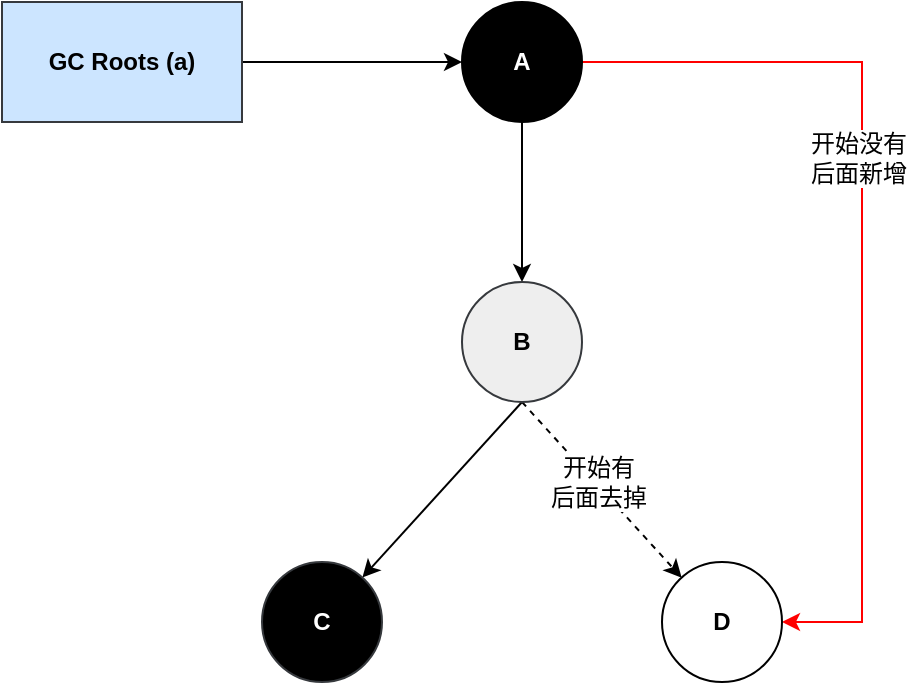 <mxfile version="18.2.0" type="github">
  <diagram id="bS04rFWsIkb7Tixjy2q0" name="Page-1">
    <mxGraphModel dx="1186" dy="738" grid="1" gridSize="10" guides="1" tooltips="1" connect="1" arrows="1" fold="1" page="1" pageScale="1" pageWidth="827" pageHeight="1169" math="0" shadow="0">
      <root>
        <mxCell id="0" />
        <mxCell id="1" parent="0" />
        <mxCell id="aSwNNX9PzZ2cH6t0o6jQ-3" style="edgeStyle=orthogonalEdgeStyle;curved=1;rounded=0;orthogonalLoop=1;jettySize=auto;html=1;exitX=1;exitY=0.5;exitDx=0;exitDy=0;labelBackgroundColor=none;fontSize=12;fontColor=#FFFFFF;startArrow=none;startFill=0;" edge="1" parent="1" source="aSwNNX9PzZ2cH6t0o6jQ-1" target="aSwNNX9PzZ2cH6t0o6jQ-2">
          <mxGeometry relative="1" as="geometry" />
        </mxCell>
        <mxCell id="aSwNNX9PzZ2cH6t0o6jQ-1" value="GC Roots (a)" style="rounded=0;whiteSpace=wrap;html=1;shadow=0;labelBackgroundColor=none;fontSize=12;fillColor=#cce5ff;fontStyle=1;strokeColor=#36393d;" vertex="1" parent="1">
          <mxGeometry x="110" y="150" width="120" height="60" as="geometry" />
        </mxCell>
        <mxCell id="aSwNNX9PzZ2cH6t0o6jQ-5" value="" style="edgeStyle=orthogonalEdgeStyle;curved=1;rounded=0;orthogonalLoop=1;jettySize=auto;html=1;labelBackgroundColor=none;fontSize=12;fontColor=#FFFFFF;startArrow=none;startFill=0;" edge="1" parent="1" source="aSwNNX9PzZ2cH6t0o6jQ-2" target="aSwNNX9PzZ2cH6t0o6jQ-4">
          <mxGeometry relative="1" as="geometry" />
        </mxCell>
        <mxCell id="aSwNNX9PzZ2cH6t0o6jQ-10" style="edgeStyle=orthogonalEdgeStyle;rounded=0;orthogonalLoop=1;jettySize=auto;html=1;exitX=1;exitY=0.5;exitDx=0;exitDy=0;entryX=1;entryY=0.5;entryDx=0;entryDy=0;labelBackgroundColor=none;fontSize=12;fontColor=#FFFFFF;startArrow=none;startFill=0;strokeColor=#FF0000;" edge="1" parent="1" source="aSwNNX9PzZ2cH6t0o6jQ-2" target="aSwNNX9PzZ2cH6t0o6jQ-8">
          <mxGeometry relative="1" as="geometry">
            <Array as="points">
              <mxPoint x="540" y="180" />
              <mxPoint x="540" y="460" />
            </Array>
          </mxGeometry>
        </mxCell>
        <mxCell id="aSwNNX9PzZ2cH6t0o6jQ-11" value="&lt;font color=&quot;#000000&quot;&gt;开始没有&lt;br&gt;后面新增&lt;br&gt;&lt;/font&gt;" style="edgeLabel;html=1;align=center;verticalAlign=middle;resizable=0;points=[];fontSize=12;fontColor=#FFFFFF;" vertex="1" connectable="0" parent="aSwNNX9PzZ2cH6t0o6jQ-10">
          <mxGeometry x="-0.184" y="-2" relative="1" as="geometry">
            <mxPoint as="offset" />
          </mxGeometry>
        </mxCell>
        <mxCell id="aSwNNX9PzZ2cH6t0o6jQ-2" value="&lt;b&gt;A&lt;/b&gt;" style="ellipse;whiteSpace=wrap;html=1;aspect=fixed;shadow=0;labelBackgroundColor=none;fontSize=12;fontColor=#FFFFFF;fillColor=#000000;gradientColor=none;" vertex="1" parent="1">
          <mxGeometry x="340" y="150" width="60" height="60" as="geometry" />
        </mxCell>
        <mxCell id="aSwNNX9PzZ2cH6t0o6jQ-7" value="" style="rounded=0;orthogonalLoop=1;jettySize=auto;html=1;labelBackgroundColor=none;fontSize=12;fontColor=#FFFFFF;startArrow=none;startFill=0;exitX=0.5;exitY=1;exitDx=0;exitDy=0;" edge="1" parent="1" source="aSwNNX9PzZ2cH6t0o6jQ-4" target="aSwNNX9PzZ2cH6t0o6jQ-6">
          <mxGeometry relative="1" as="geometry" />
        </mxCell>
        <mxCell id="aSwNNX9PzZ2cH6t0o6jQ-9" value="" style="edgeStyle=none;rounded=0;orthogonalLoop=1;jettySize=auto;html=1;labelBackgroundColor=none;fontSize=12;fontColor=#FFFFFF;startArrow=none;startFill=0;exitX=0.5;exitY=1;exitDx=0;exitDy=0;dashed=1;" edge="1" parent="1" source="aSwNNX9PzZ2cH6t0o6jQ-4" target="aSwNNX9PzZ2cH6t0o6jQ-8">
          <mxGeometry relative="1" as="geometry" />
        </mxCell>
        <mxCell id="aSwNNX9PzZ2cH6t0o6jQ-12" value="开始有&lt;br&gt;后面去掉" style="edgeLabel;html=1;align=center;verticalAlign=middle;resizable=0;points=[];fontSize=12;fontColor=#000000;" vertex="1" connectable="0" parent="aSwNNX9PzZ2cH6t0o6jQ-9">
          <mxGeometry x="-0.083" y="1" relative="1" as="geometry">
            <mxPoint as="offset" />
          </mxGeometry>
        </mxCell>
        <mxCell id="aSwNNX9PzZ2cH6t0o6jQ-4" value="&lt;b&gt;B&lt;/b&gt;" style="ellipse;whiteSpace=wrap;html=1;aspect=fixed;shadow=0;labelBackgroundColor=none;fontSize=12;fillColor=#eeeeee;strokeColor=#36393d;" vertex="1" parent="1">
          <mxGeometry x="340" y="290" width="60" height="60" as="geometry" />
        </mxCell>
        <mxCell id="aSwNNX9PzZ2cH6t0o6jQ-6" value="&lt;span&gt;C&lt;/span&gt;" style="ellipse;whiteSpace=wrap;html=1;aspect=fixed;shadow=0;labelBackgroundColor=none;fontSize=12;fillColor=#000000;strokeColor=#36393d;fontColor=#FFFFFF;fontStyle=1" vertex="1" parent="1">
          <mxGeometry x="240" y="430" width="60" height="60" as="geometry" />
        </mxCell>
        <mxCell id="aSwNNX9PzZ2cH6t0o6jQ-8" value="&lt;b&gt;D&lt;/b&gt;" style="ellipse;whiteSpace=wrap;html=1;aspect=fixed;shadow=0;labelBackgroundColor=none;fontSize=12;" vertex="1" parent="1">
          <mxGeometry x="440" y="430" width="60" height="60" as="geometry" />
        </mxCell>
      </root>
    </mxGraphModel>
  </diagram>
</mxfile>
